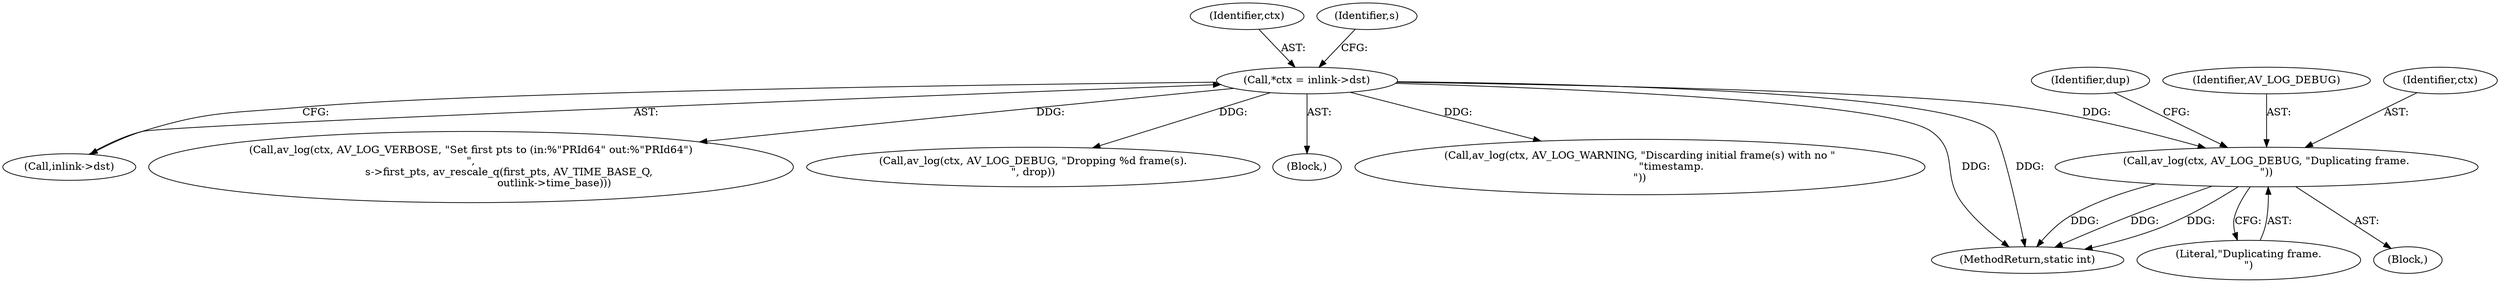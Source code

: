 digraph "0_FFmpeg_cdd5df8189ff1537f7abe8defe971f80602cc2d2@pointer" {
"1000368" [label="(Call,av_log(ctx, AV_LOG_DEBUG, \"Duplicating frame.\n\"))"];
"1000111" [label="(Call,*ctx = inlink->dst)"];
"1000111" [label="(Call,*ctx = inlink->dst)"];
"1000470" [label="(MethodReturn,static int)"];
"1000373" [label="(Identifier,dup)"];
"1000368" [label="(Call,av_log(ctx, AV_LOG_DEBUG, \"Duplicating frame.\n\"))"];
"1000113" [label="(Call,inlink->dst)"];
"1000112" [label="(Identifier,ctx)"];
"1000370" [label="(Identifier,AV_LOG_DEBUG)"];
"1000118" [label="(Identifier,s)"];
"1000206" [label="(Call,av_log(ctx, AV_LOG_VERBOSE, \"Set first pts to (in:%\"PRId64\" out:%\"PRId64\")\n\",\n                       s->first_pts, av_rescale_q(first_pts, AV_TIME_BASE_Q,\n                                                  outlink->time_base)))"];
"1000295" [label="(Call,av_log(ctx, AV_LOG_DEBUG, \"Dropping %d frame(s).\n\", drop))"];
"1000369" [label="(Identifier,ctx)"];
"1000109" [label="(Block,)"];
"1000371" [label="(Literal,\"Duplicating frame.\n\")"];
"1000234" [label="(Call,av_log(ctx, AV_LOG_WARNING, \"Discarding initial frame(s) with no \"\n                   \"timestamp.\n\"))"];
"1000362" [label="(Block,)"];
"1000368" -> "1000362"  [label="AST: "];
"1000368" -> "1000371"  [label="CFG: "];
"1000369" -> "1000368"  [label="AST: "];
"1000370" -> "1000368"  [label="AST: "];
"1000371" -> "1000368"  [label="AST: "];
"1000373" -> "1000368"  [label="CFG: "];
"1000368" -> "1000470"  [label="DDG: "];
"1000368" -> "1000470"  [label="DDG: "];
"1000368" -> "1000470"  [label="DDG: "];
"1000111" -> "1000368"  [label="DDG: "];
"1000111" -> "1000109"  [label="AST: "];
"1000111" -> "1000113"  [label="CFG: "];
"1000112" -> "1000111"  [label="AST: "];
"1000113" -> "1000111"  [label="AST: "];
"1000118" -> "1000111"  [label="CFG: "];
"1000111" -> "1000470"  [label="DDG: "];
"1000111" -> "1000470"  [label="DDG: "];
"1000111" -> "1000206"  [label="DDG: "];
"1000111" -> "1000234"  [label="DDG: "];
"1000111" -> "1000295"  [label="DDG: "];
}

